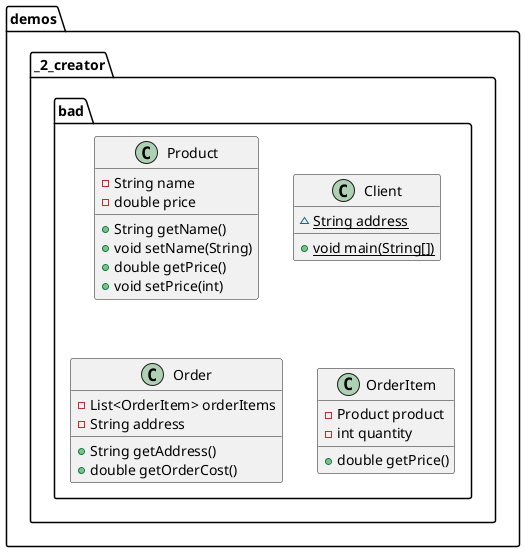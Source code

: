 @startuml
class demos._2_creator.bad.Product {
- String name
- double price
+ String getName()
+ void setName(String)
+ double getPrice()
+ void setPrice(int)
}
class demos._2_creator.bad.Client {
~ {static} String address
+ {static} void main(String[])
}
class demos._2_creator.bad.Order {
- List<OrderItem> orderItems
- String address
+ String getAddress()
+ double getOrderCost()
}
class demos._2_creator.bad.OrderItem {
- Product product
- int quantity
+ double getPrice()
}
@enduml